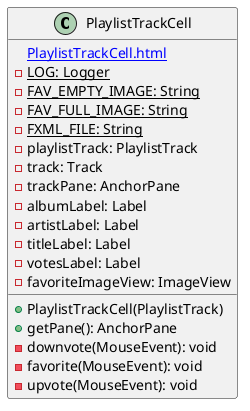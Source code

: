 @startuml

    class PlaylistTrackCell {
        [[PlaylistTrackCell.html]]
        {static} -LOG: Logger
        {static} -FAV_EMPTY_IMAGE: String
        {static} -FAV_FULL_IMAGE: String
        {static} -FXML_FILE: String
        -playlistTrack: PlaylistTrack
        -track: Track
        -trackPane: AnchorPane
        -albumLabel: Label
        -artistLabel: Label
        -titleLabel: Label
        -votesLabel: Label
        -favoriteImageView: ImageView
        +PlaylistTrackCell(PlaylistTrack)
        +getPane(): AnchorPane
        -downvote(MouseEvent): void
        -favorite(MouseEvent): void
        -upvote(MouseEvent): void
    }

@enduml
